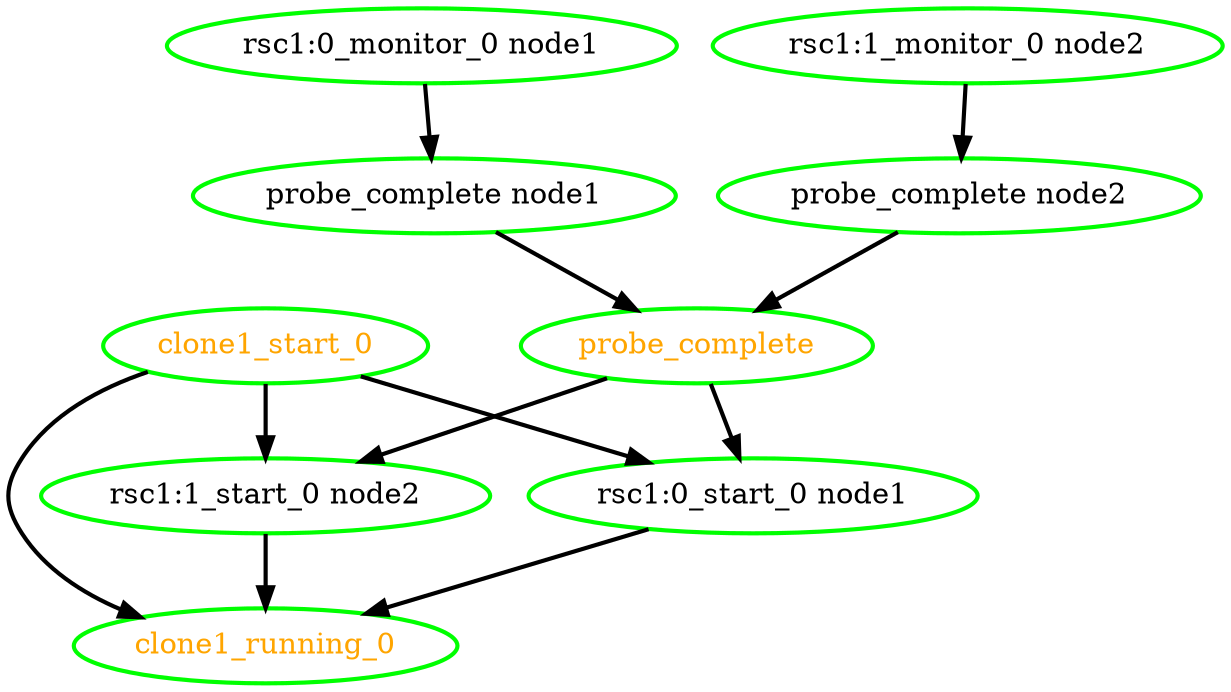 digraph "g" {
"clone1_running_0" [ style=bold color="green" fontcolor="orange"]
"clone1_start_0" -> "clone1_running_0" [ style = bold]
"clone1_start_0" -> "rsc1:0_start_0 node1" [ style = bold]
"clone1_start_0" -> "rsc1:1_start_0 node2" [ style = bold]
"clone1_start_0" [ style=bold color="green" fontcolor="orange"]
"probe_complete node1" -> "probe_complete" [ style = bold]
"probe_complete node1" [ style=bold color="green" fontcolor="black"]
"probe_complete node2" -> "probe_complete" [ style = bold]
"probe_complete node2" [ style=bold color="green" fontcolor="black"]
"probe_complete" -> "rsc1:0_start_0 node1" [ style = bold]
"probe_complete" -> "rsc1:1_start_0 node2" [ style = bold]
"probe_complete" [ style=bold color="green" fontcolor="orange"]
"rsc1:0_monitor_0 node1" -> "probe_complete node1" [ style = bold]
"rsc1:0_monitor_0 node1" [ style=bold color="green" fontcolor="black"]
"rsc1:0_start_0 node1" -> "clone1_running_0" [ style = bold]
"rsc1:0_start_0 node1" [ style=bold color="green" fontcolor="black"]
"rsc1:1_monitor_0 node2" -> "probe_complete node2" [ style = bold]
"rsc1:1_monitor_0 node2" [ style=bold color="green" fontcolor="black"]
"rsc1:1_start_0 node2" -> "clone1_running_0" [ style = bold]
"rsc1:1_start_0 node2" [ style=bold color="green" fontcolor="black"]
}
